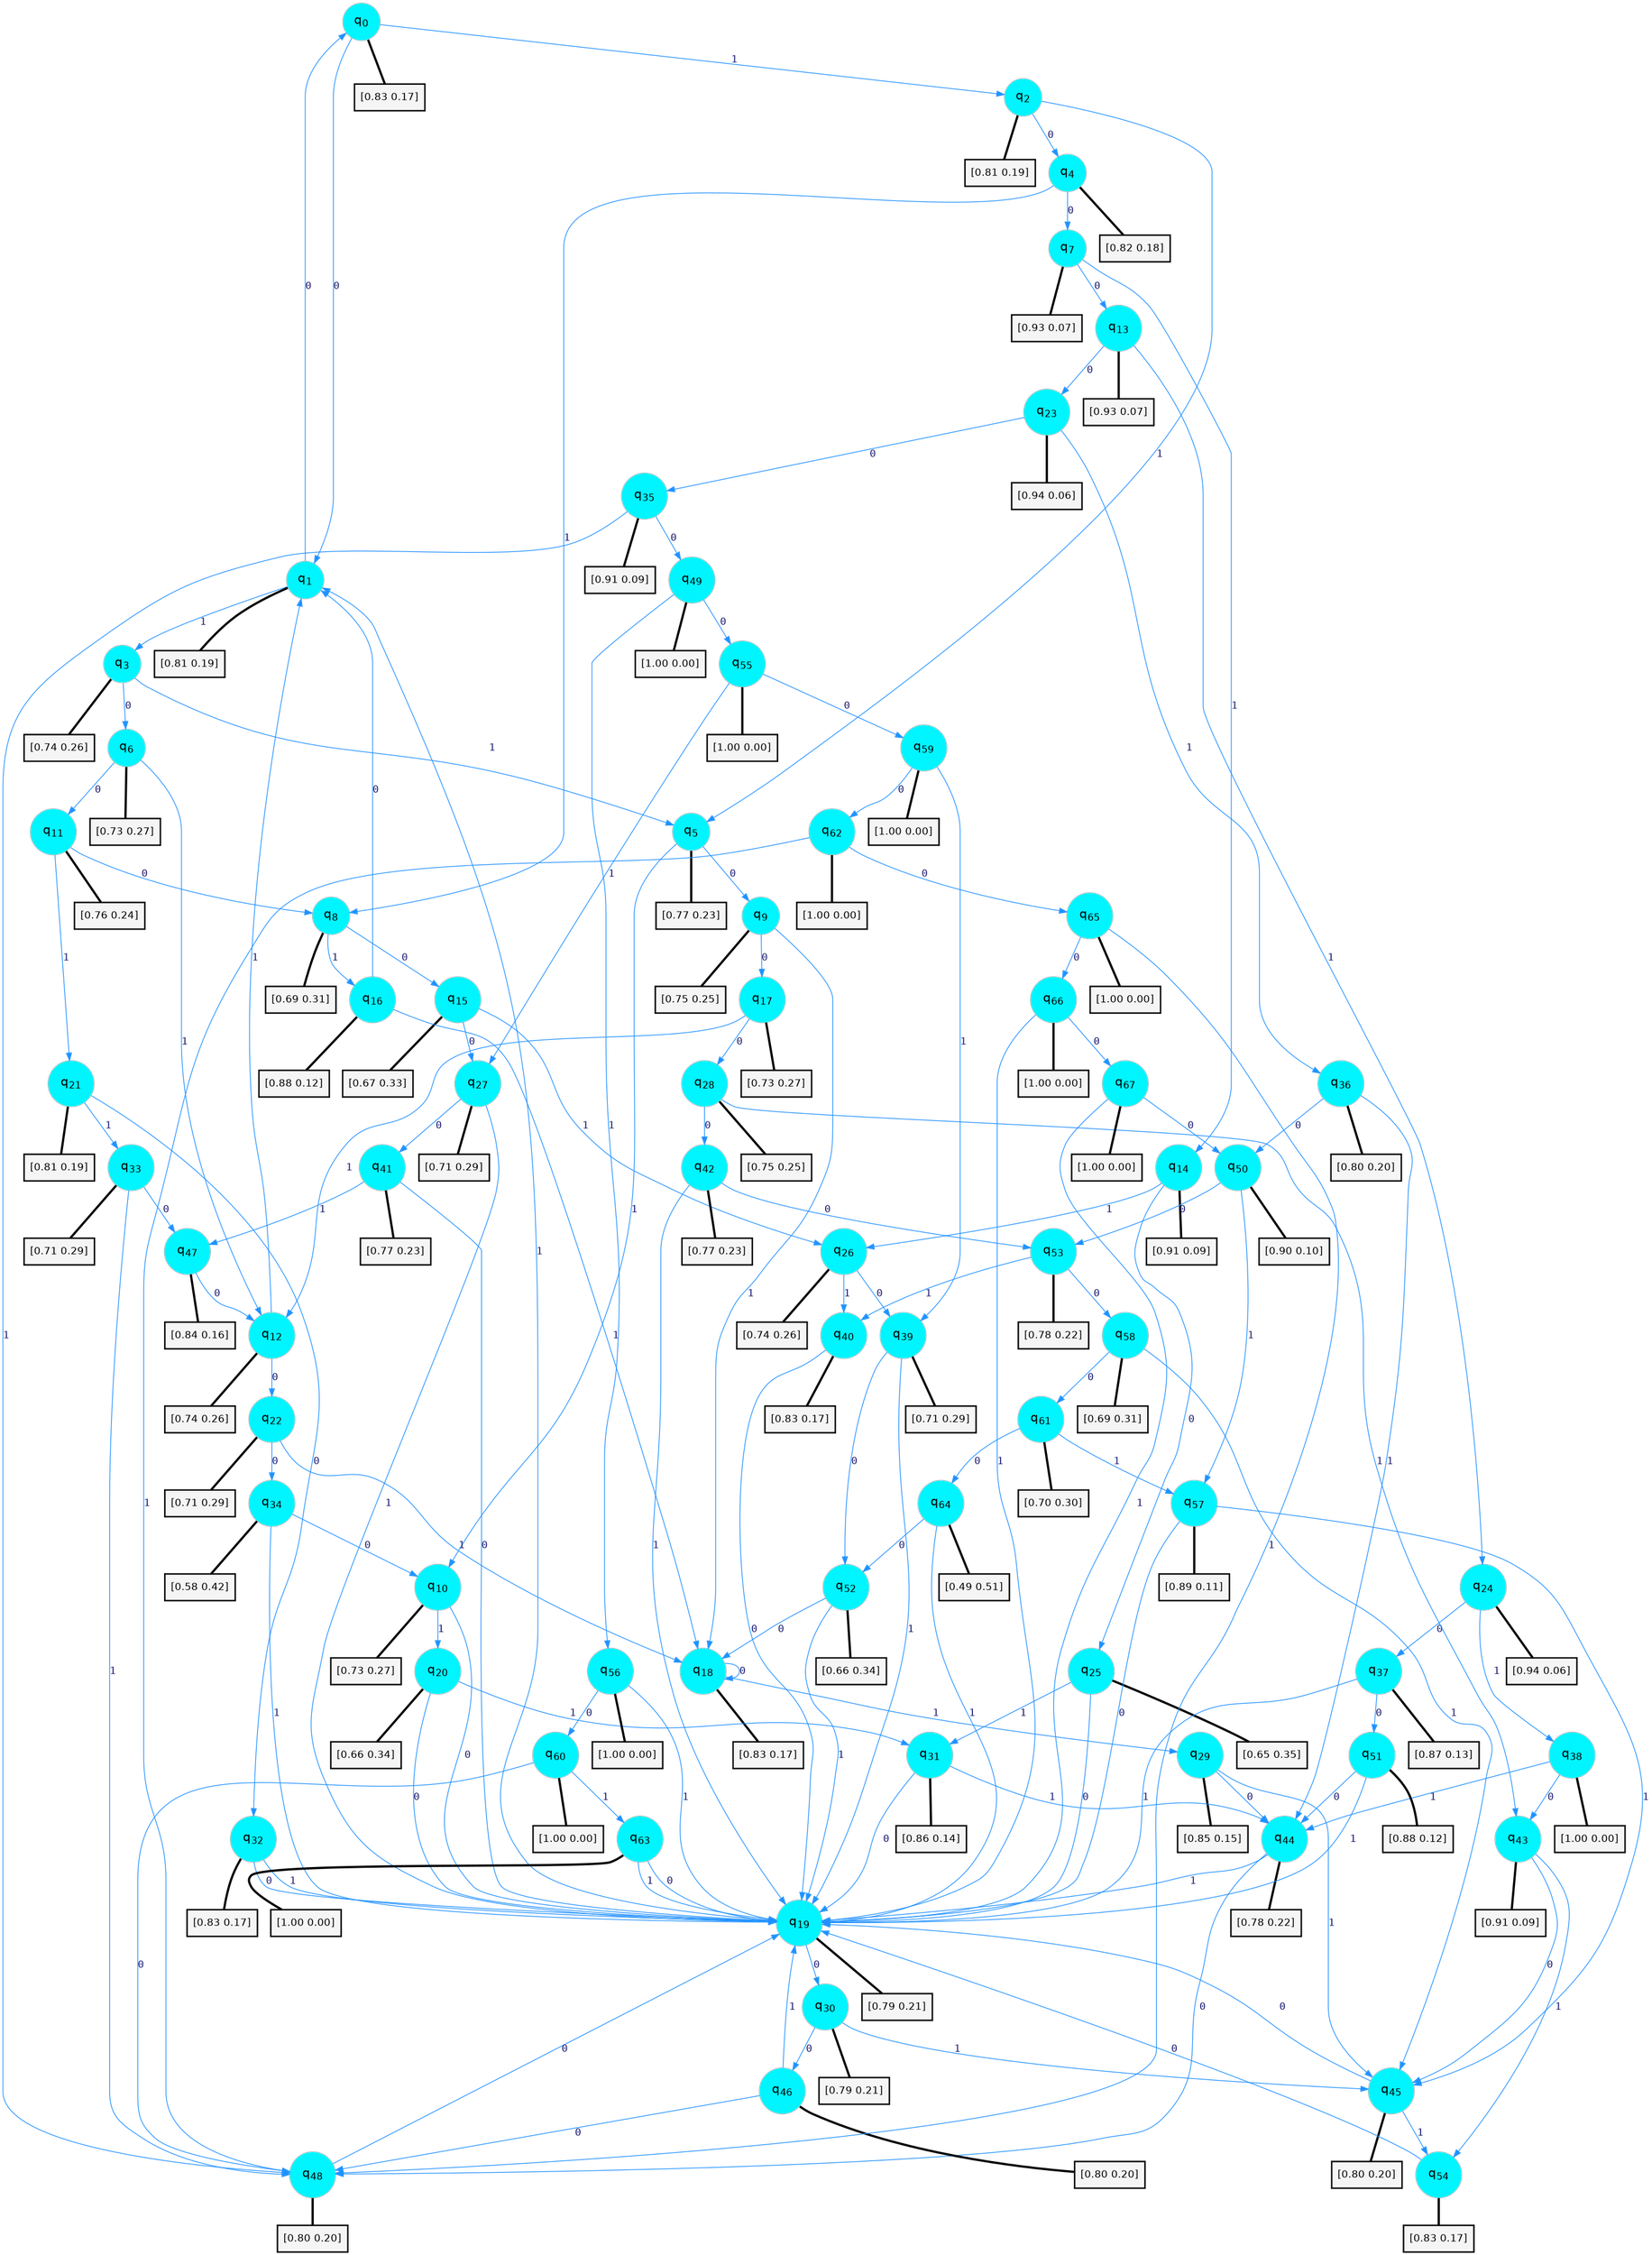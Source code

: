 digraph G {
graph [
bgcolor=transparent, dpi=300, rankdir=TD, size="40,25"];
node [
color=gray, fillcolor=turquoise1, fontcolor=black, fontname=Helvetica, fontsize=16, fontweight=bold, shape=circle, style=filled];
edge [
arrowsize=1, color=dodgerblue1, fontcolor=midnightblue, fontname=courier, fontweight=bold, penwidth=1, style=solid, weight=20];
0[label=<q<SUB>0</SUB>>];
1[label=<q<SUB>1</SUB>>];
2[label=<q<SUB>2</SUB>>];
3[label=<q<SUB>3</SUB>>];
4[label=<q<SUB>4</SUB>>];
5[label=<q<SUB>5</SUB>>];
6[label=<q<SUB>6</SUB>>];
7[label=<q<SUB>7</SUB>>];
8[label=<q<SUB>8</SUB>>];
9[label=<q<SUB>9</SUB>>];
10[label=<q<SUB>10</SUB>>];
11[label=<q<SUB>11</SUB>>];
12[label=<q<SUB>12</SUB>>];
13[label=<q<SUB>13</SUB>>];
14[label=<q<SUB>14</SUB>>];
15[label=<q<SUB>15</SUB>>];
16[label=<q<SUB>16</SUB>>];
17[label=<q<SUB>17</SUB>>];
18[label=<q<SUB>18</SUB>>];
19[label=<q<SUB>19</SUB>>];
20[label=<q<SUB>20</SUB>>];
21[label=<q<SUB>21</SUB>>];
22[label=<q<SUB>22</SUB>>];
23[label=<q<SUB>23</SUB>>];
24[label=<q<SUB>24</SUB>>];
25[label=<q<SUB>25</SUB>>];
26[label=<q<SUB>26</SUB>>];
27[label=<q<SUB>27</SUB>>];
28[label=<q<SUB>28</SUB>>];
29[label=<q<SUB>29</SUB>>];
30[label=<q<SUB>30</SUB>>];
31[label=<q<SUB>31</SUB>>];
32[label=<q<SUB>32</SUB>>];
33[label=<q<SUB>33</SUB>>];
34[label=<q<SUB>34</SUB>>];
35[label=<q<SUB>35</SUB>>];
36[label=<q<SUB>36</SUB>>];
37[label=<q<SUB>37</SUB>>];
38[label=<q<SUB>38</SUB>>];
39[label=<q<SUB>39</SUB>>];
40[label=<q<SUB>40</SUB>>];
41[label=<q<SUB>41</SUB>>];
42[label=<q<SUB>42</SUB>>];
43[label=<q<SUB>43</SUB>>];
44[label=<q<SUB>44</SUB>>];
45[label=<q<SUB>45</SUB>>];
46[label=<q<SUB>46</SUB>>];
47[label=<q<SUB>47</SUB>>];
48[label=<q<SUB>48</SUB>>];
49[label=<q<SUB>49</SUB>>];
50[label=<q<SUB>50</SUB>>];
51[label=<q<SUB>51</SUB>>];
52[label=<q<SUB>52</SUB>>];
53[label=<q<SUB>53</SUB>>];
54[label=<q<SUB>54</SUB>>];
55[label=<q<SUB>55</SUB>>];
56[label=<q<SUB>56</SUB>>];
57[label=<q<SUB>57</SUB>>];
58[label=<q<SUB>58</SUB>>];
59[label=<q<SUB>59</SUB>>];
60[label=<q<SUB>60</SUB>>];
61[label=<q<SUB>61</SUB>>];
62[label=<q<SUB>62</SUB>>];
63[label=<q<SUB>63</SUB>>];
64[label=<q<SUB>64</SUB>>];
65[label=<q<SUB>65</SUB>>];
66[label=<q<SUB>66</SUB>>];
67[label=<q<SUB>67</SUB>>];
68[label="[0.83 0.17]", shape=box,fontcolor=black, fontname=Helvetica, fontsize=14, penwidth=2, fillcolor=whitesmoke,color=black];
69[label="[0.81 0.19]", shape=box,fontcolor=black, fontname=Helvetica, fontsize=14, penwidth=2, fillcolor=whitesmoke,color=black];
70[label="[0.81 0.19]", shape=box,fontcolor=black, fontname=Helvetica, fontsize=14, penwidth=2, fillcolor=whitesmoke,color=black];
71[label="[0.74 0.26]", shape=box,fontcolor=black, fontname=Helvetica, fontsize=14, penwidth=2, fillcolor=whitesmoke,color=black];
72[label="[0.82 0.18]", shape=box,fontcolor=black, fontname=Helvetica, fontsize=14, penwidth=2, fillcolor=whitesmoke,color=black];
73[label="[0.77 0.23]", shape=box,fontcolor=black, fontname=Helvetica, fontsize=14, penwidth=2, fillcolor=whitesmoke,color=black];
74[label="[0.73 0.27]", shape=box,fontcolor=black, fontname=Helvetica, fontsize=14, penwidth=2, fillcolor=whitesmoke,color=black];
75[label="[0.93 0.07]", shape=box,fontcolor=black, fontname=Helvetica, fontsize=14, penwidth=2, fillcolor=whitesmoke,color=black];
76[label="[0.69 0.31]", shape=box,fontcolor=black, fontname=Helvetica, fontsize=14, penwidth=2, fillcolor=whitesmoke,color=black];
77[label="[0.75 0.25]", shape=box,fontcolor=black, fontname=Helvetica, fontsize=14, penwidth=2, fillcolor=whitesmoke,color=black];
78[label="[0.73 0.27]", shape=box,fontcolor=black, fontname=Helvetica, fontsize=14, penwidth=2, fillcolor=whitesmoke,color=black];
79[label="[0.76 0.24]", shape=box,fontcolor=black, fontname=Helvetica, fontsize=14, penwidth=2, fillcolor=whitesmoke,color=black];
80[label="[0.74 0.26]", shape=box,fontcolor=black, fontname=Helvetica, fontsize=14, penwidth=2, fillcolor=whitesmoke,color=black];
81[label="[0.93 0.07]", shape=box,fontcolor=black, fontname=Helvetica, fontsize=14, penwidth=2, fillcolor=whitesmoke,color=black];
82[label="[0.91 0.09]", shape=box,fontcolor=black, fontname=Helvetica, fontsize=14, penwidth=2, fillcolor=whitesmoke,color=black];
83[label="[0.67 0.33]", shape=box,fontcolor=black, fontname=Helvetica, fontsize=14, penwidth=2, fillcolor=whitesmoke,color=black];
84[label="[0.88 0.12]", shape=box,fontcolor=black, fontname=Helvetica, fontsize=14, penwidth=2, fillcolor=whitesmoke,color=black];
85[label="[0.73 0.27]", shape=box,fontcolor=black, fontname=Helvetica, fontsize=14, penwidth=2, fillcolor=whitesmoke,color=black];
86[label="[0.83 0.17]", shape=box,fontcolor=black, fontname=Helvetica, fontsize=14, penwidth=2, fillcolor=whitesmoke,color=black];
87[label="[0.79 0.21]", shape=box,fontcolor=black, fontname=Helvetica, fontsize=14, penwidth=2, fillcolor=whitesmoke,color=black];
88[label="[0.66 0.34]", shape=box,fontcolor=black, fontname=Helvetica, fontsize=14, penwidth=2, fillcolor=whitesmoke,color=black];
89[label="[0.81 0.19]", shape=box,fontcolor=black, fontname=Helvetica, fontsize=14, penwidth=2, fillcolor=whitesmoke,color=black];
90[label="[0.71 0.29]", shape=box,fontcolor=black, fontname=Helvetica, fontsize=14, penwidth=2, fillcolor=whitesmoke,color=black];
91[label="[0.94 0.06]", shape=box,fontcolor=black, fontname=Helvetica, fontsize=14, penwidth=2, fillcolor=whitesmoke,color=black];
92[label="[0.94 0.06]", shape=box,fontcolor=black, fontname=Helvetica, fontsize=14, penwidth=2, fillcolor=whitesmoke,color=black];
93[label="[0.65 0.35]", shape=box,fontcolor=black, fontname=Helvetica, fontsize=14, penwidth=2, fillcolor=whitesmoke,color=black];
94[label="[0.74 0.26]", shape=box,fontcolor=black, fontname=Helvetica, fontsize=14, penwidth=2, fillcolor=whitesmoke,color=black];
95[label="[0.71 0.29]", shape=box,fontcolor=black, fontname=Helvetica, fontsize=14, penwidth=2, fillcolor=whitesmoke,color=black];
96[label="[0.75 0.25]", shape=box,fontcolor=black, fontname=Helvetica, fontsize=14, penwidth=2, fillcolor=whitesmoke,color=black];
97[label="[0.85 0.15]", shape=box,fontcolor=black, fontname=Helvetica, fontsize=14, penwidth=2, fillcolor=whitesmoke,color=black];
98[label="[0.79 0.21]", shape=box,fontcolor=black, fontname=Helvetica, fontsize=14, penwidth=2, fillcolor=whitesmoke,color=black];
99[label="[0.86 0.14]", shape=box,fontcolor=black, fontname=Helvetica, fontsize=14, penwidth=2, fillcolor=whitesmoke,color=black];
100[label="[0.83 0.17]", shape=box,fontcolor=black, fontname=Helvetica, fontsize=14, penwidth=2, fillcolor=whitesmoke,color=black];
101[label="[0.71 0.29]", shape=box,fontcolor=black, fontname=Helvetica, fontsize=14, penwidth=2, fillcolor=whitesmoke,color=black];
102[label="[0.58 0.42]", shape=box,fontcolor=black, fontname=Helvetica, fontsize=14, penwidth=2, fillcolor=whitesmoke,color=black];
103[label="[0.91 0.09]", shape=box,fontcolor=black, fontname=Helvetica, fontsize=14, penwidth=2, fillcolor=whitesmoke,color=black];
104[label="[0.80 0.20]", shape=box,fontcolor=black, fontname=Helvetica, fontsize=14, penwidth=2, fillcolor=whitesmoke,color=black];
105[label="[0.87 0.13]", shape=box,fontcolor=black, fontname=Helvetica, fontsize=14, penwidth=2, fillcolor=whitesmoke,color=black];
106[label="[1.00 0.00]", shape=box,fontcolor=black, fontname=Helvetica, fontsize=14, penwidth=2, fillcolor=whitesmoke,color=black];
107[label="[0.71 0.29]", shape=box,fontcolor=black, fontname=Helvetica, fontsize=14, penwidth=2, fillcolor=whitesmoke,color=black];
108[label="[0.83 0.17]", shape=box,fontcolor=black, fontname=Helvetica, fontsize=14, penwidth=2, fillcolor=whitesmoke,color=black];
109[label="[0.77 0.23]", shape=box,fontcolor=black, fontname=Helvetica, fontsize=14, penwidth=2, fillcolor=whitesmoke,color=black];
110[label="[0.77 0.23]", shape=box,fontcolor=black, fontname=Helvetica, fontsize=14, penwidth=2, fillcolor=whitesmoke,color=black];
111[label="[0.91 0.09]", shape=box,fontcolor=black, fontname=Helvetica, fontsize=14, penwidth=2, fillcolor=whitesmoke,color=black];
112[label="[0.78 0.22]", shape=box,fontcolor=black, fontname=Helvetica, fontsize=14, penwidth=2, fillcolor=whitesmoke,color=black];
113[label="[0.80 0.20]", shape=box,fontcolor=black, fontname=Helvetica, fontsize=14, penwidth=2, fillcolor=whitesmoke,color=black];
114[label="[0.80 0.20]", shape=box,fontcolor=black, fontname=Helvetica, fontsize=14, penwidth=2, fillcolor=whitesmoke,color=black];
115[label="[0.84 0.16]", shape=box,fontcolor=black, fontname=Helvetica, fontsize=14, penwidth=2, fillcolor=whitesmoke,color=black];
116[label="[0.80 0.20]", shape=box,fontcolor=black, fontname=Helvetica, fontsize=14, penwidth=2, fillcolor=whitesmoke,color=black];
117[label="[1.00 0.00]", shape=box,fontcolor=black, fontname=Helvetica, fontsize=14, penwidth=2, fillcolor=whitesmoke,color=black];
118[label="[0.90 0.10]", shape=box,fontcolor=black, fontname=Helvetica, fontsize=14, penwidth=2, fillcolor=whitesmoke,color=black];
119[label="[0.88 0.12]", shape=box,fontcolor=black, fontname=Helvetica, fontsize=14, penwidth=2, fillcolor=whitesmoke,color=black];
120[label="[0.66 0.34]", shape=box,fontcolor=black, fontname=Helvetica, fontsize=14, penwidth=2, fillcolor=whitesmoke,color=black];
121[label="[0.78 0.22]", shape=box,fontcolor=black, fontname=Helvetica, fontsize=14, penwidth=2, fillcolor=whitesmoke,color=black];
122[label="[0.83 0.17]", shape=box,fontcolor=black, fontname=Helvetica, fontsize=14, penwidth=2, fillcolor=whitesmoke,color=black];
123[label="[1.00 0.00]", shape=box,fontcolor=black, fontname=Helvetica, fontsize=14, penwidth=2, fillcolor=whitesmoke,color=black];
124[label="[1.00 0.00]", shape=box,fontcolor=black, fontname=Helvetica, fontsize=14, penwidth=2, fillcolor=whitesmoke,color=black];
125[label="[0.89 0.11]", shape=box,fontcolor=black, fontname=Helvetica, fontsize=14, penwidth=2, fillcolor=whitesmoke,color=black];
126[label="[0.69 0.31]", shape=box,fontcolor=black, fontname=Helvetica, fontsize=14, penwidth=2, fillcolor=whitesmoke,color=black];
127[label="[1.00 0.00]", shape=box,fontcolor=black, fontname=Helvetica, fontsize=14, penwidth=2, fillcolor=whitesmoke,color=black];
128[label="[1.00 0.00]", shape=box,fontcolor=black, fontname=Helvetica, fontsize=14, penwidth=2, fillcolor=whitesmoke,color=black];
129[label="[0.70 0.30]", shape=box,fontcolor=black, fontname=Helvetica, fontsize=14, penwidth=2, fillcolor=whitesmoke,color=black];
130[label="[1.00 0.00]", shape=box,fontcolor=black, fontname=Helvetica, fontsize=14, penwidth=2, fillcolor=whitesmoke,color=black];
131[label="[1.00 0.00]", shape=box,fontcolor=black, fontname=Helvetica, fontsize=14, penwidth=2, fillcolor=whitesmoke,color=black];
132[label="[0.49 0.51]", shape=box,fontcolor=black, fontname=Helvetica, fontsize=14, penwidth=2, fillcolor=whitesmoke,color=black];
133[label="[1.00 0.00]", shape=box,fontcolor=black, fontname=Helvetica, fontsize=14, penwidth=2, fillcolor=whitesmoke,color=black];
134[label="[1.00 0.00]", shape=box,fontcolor=black, fontname=Helvetica, fontsize=14, penwidth=2, fillcolor=whitesmoke,color=black];
135[label="[1.00 0.00]", shape=box,fontcolor=black, fontname=Helvetica, fontsize=14, penwidth=2, fillcolor=whitesmoke,color=black];
0->1 [label=0];
0->2 [label=1];
0->68 [arrowhead=none, penwidth=3,color=black];
1->0 [label=0];
1->3 [label=1];
1->69 [arrowhead=none, penwidth=3,color=black];
2->4 [label=0];
2->5 [label=1];
2->70 [arrowhead=none, penwidth=3,color=black];
3->6 [label=0];
3->5 [label=1];
3->71 [arrowhead=none, penwidth=3,color=black];
4->7 [label=0];
4->8 [label=1];
4->72 [arrowhead=none, penwidth=3,color=black];
5->9 [label=0];
5->10 [label=1];
5->73 [arrowhead=none, penwidth=3,color=black];
6->11 [label=0];
6->12 [label=1];
6->74 [arrowhead=none, penwidth=3,color=black];
7->13 [label=0];
7->14 [label=1];
7->75 [arrowhead=none, penwidth=3,color=black];
8->15 [label=0];
8->16 [label=1];
8->76 [arrowhead=none, penwidth=3,color=black];
9->17 [label=0];
9->18 [label=1];
9->77 [arrowhead=none, penwidth=3,color=black];
10->19 [label=0];
10->20 [label=1];
10->78 [arrowhead=none, penwidth=3,color=black];
11->8 [label=0];
11->21 [label=1];
11->79 [arrowhead=none, penwidth=3,color=black];
12->22 [label=0];
12->1 [label=1];
12->80 [arrowhead=none, penwidth=3,color=black];
13->23 [label=0];
13->24 [label=1];
13->81 [arrowhead=none, penwidth=3,color=black];
14->25 [label=0];
14->26 [label=1];
14->82 [arrowhead=none, penwidth=3,color=black];
15->27 [label=0];
15->26 [label=1];
15->83 [arrowhead=none, penwidth=3,color=black];
16->1 [label=0];
16->18 [label=1];
16->84 [arrowhead=none, penwidth=3,color=black];
17->28 [label=0];
17->12 [label=1];
17->85 [arrowhead=none, penwidth=3,color=black];
18->18 [label=0];
18->29 [label=1];
18->86 [arrowhead=none, penwidth=3,color=black];
19->30 [label=0];
19->1 [label=1];
19->87 [arrowhead=none, penwidth=3,color=black];
20->19 [label=0];
20->31 [label=1];
20->88 [arrowhead=none, penwidth=3,color=black];
21->32 [label=0];
21->33 [label=1];
21->89 [arrowhead=none, penwidth=3,color=black];
22->34 [label=0];
22->18 [label=1];
22->90 [arrowhead=none, penwidth=3,color=black];
23->35 [label=0];
23->36 [label=1];
23->91 [arrowhead=none, penwidth=3,color=black];
24->37 [label=0];
24->38 [label=1];
24->92 [arrowhead=none, penwidth=3,color=black];
25->19 [label=0];
25->31 [label=1];
25->93 [arrowhead=none, penwidth=3,color=black];
26->39 [label=0];
26->40 [label=1];
26->94 [arrowhead=none, penwidth=3,color=black];
27->41 [label=0];
27->19 [label=1];
27->95 [arrowhead=none, penwidth=3,color=black];
28->42 [label=0];
28->43 [label=1];
28->96 [arrowhead=none, penwidth=3,color=black];
29->44 [label=0];
29->45 [label=1];
29->97 [arrowhead=none, penwidth=3,color=black];
30->46 [label=0];
30->45 [label=1];
30->98 [arrowhead=none, penwidth=3,color=black];
31->19 [label=0];
31->44 [label=1];
31->99 [arrowhead=none, penwidth=3,color=black];
32->19 [label=0];
32->19 [label=1];
32->100 [arrowhead=none, penwidth=3,color=black];
33->47 [label=0];
33->48 [label=1];
33->101 [arrowhead=none, penwidth=3,color=black];
34->10 [label=0];
34->19 [label=1];
34->102 [arrowhead=none, penwidth=3,color=black];
35->49 [label=0];
35->48 [label=1];
35->103 [arrowhead=none, penwidth=3,color=black];
36->50 [label=0];
36->44 [label=1];
36->104 [arrowhead=none, penwidth=3,color=black];
37->51 [label=0];
37->19 [label=1];
37->105 [arrowhead=none, penwidth=3,color=black];
38->43 [label=0];
38->44 [label=1];
38->106 [arrowhead=none, penwidth=3,color=black];
39->52 [label=0];
39->19 [label=1];
39->107 [arrowhead=none, penwidth=3,color=black];
40->19 [label=0];
40->108 [arrowhead=none, penwidth=3,color=black];
41->19 [label=0];
41->47 [label=1];
41->109 [arrowhead=none, penwidth=3,color=black];
42->53 [label=0];
42->19 [label=1];
42->110 [arrowhead=none, penwidth=3,color=black];
43->45 [label=0];
43->54 [label=1];
43->111 [arrowhead=none, penwidth=3,color=black];
44->48 [label=0];
44->19 [label=1];
44->112 [arrowhead=none, penwidth=3,color=black];
45->19 [label=0];
45->54 [label=1];
45->113 [arrowhead=none, penwidth=3,color=black];
46->48 [label=0];
46->19 [label=1];
46->114 [arrowhead=none, penwidth=3,color=black];
47->12 [label=0];
47->115 [arrowhead=none, penwidth=3,color=black];
48->19 [label=0];
48->116 [arrowhead=none, penwidth=3,color=black];
49->55 [label=0];
49->56 [label=1];
49->117 [arrowhead=none, penwidth=3,color=black];
50->53 [label=0];
50->57 [label=1];
50->118 [arrowhead=none, penwidth=3,color=black];
51->44 [label=0];
51->19 [label=1];
51->119 [arrowhead=none, penwidth=3,color=black];
52->18 [label=0];
52->19 [label=1];
52->120 [arrowhead=none, penwidth=3,color=black];
53->58 [label=0];
53->40 [label=1];
53->121 [arrowhead=none, penwidth=3,color=black];
54->19 [label=0];
54->122 [arrowhead=none, penwidth=3,color=black];
55->59 [label=0];
55->27 [label=1];
55->123 [arrowhead=none, penwidth=3,color=black];
56->60 [label=0];
56->19 [label=1];
56->124 [arrowhead=none, penwidth=3,color=black];
57->19 [label=0];
57->45 [label=1];
57->125 [arrowhead=none, penwidth=3,color=black];
58->61 [label=0];
58->45 [label=1];
58->126 [arrowhead=none, penwidth=3,color=black];
59->62 [label=0];
59->39 [label=1];
59->127 [arrowhead=none, penwidth=3,color=black];
60->48 [label=0];
60->63 [label=1];
60->128 [arrowhead=none, penwidth=3,color=black];
61->64 [label=0];
61->57 [label=1];
61->129 [arrowhead=none, penwidth=3,color=black];
62->65 [label=0];
62->48 [label=1];
62->130 [arrowhead=none, penwidth=3,color=black];
63->19 [label=0];
63->19 [label=1];
63->131 [arrowhead=none, penwidth=3,color=black];
64->52 [label=0];
64->19 [label=1];
64->132 [arrowhead=none, penwidth=3,color=black];
65->66 [label=0];
65->48 [label=1];
65->133 [arrowhead=none, penwidth=3,color=black];
66->67 [label=0];
66->19 [label=1];
66->134 [arrowhead=none, penwidth=3,color=black];
67->50 [label=0];
67->19 [label=1];
67->135 [arrowhead=none, penwidth=3,color=black];
}
